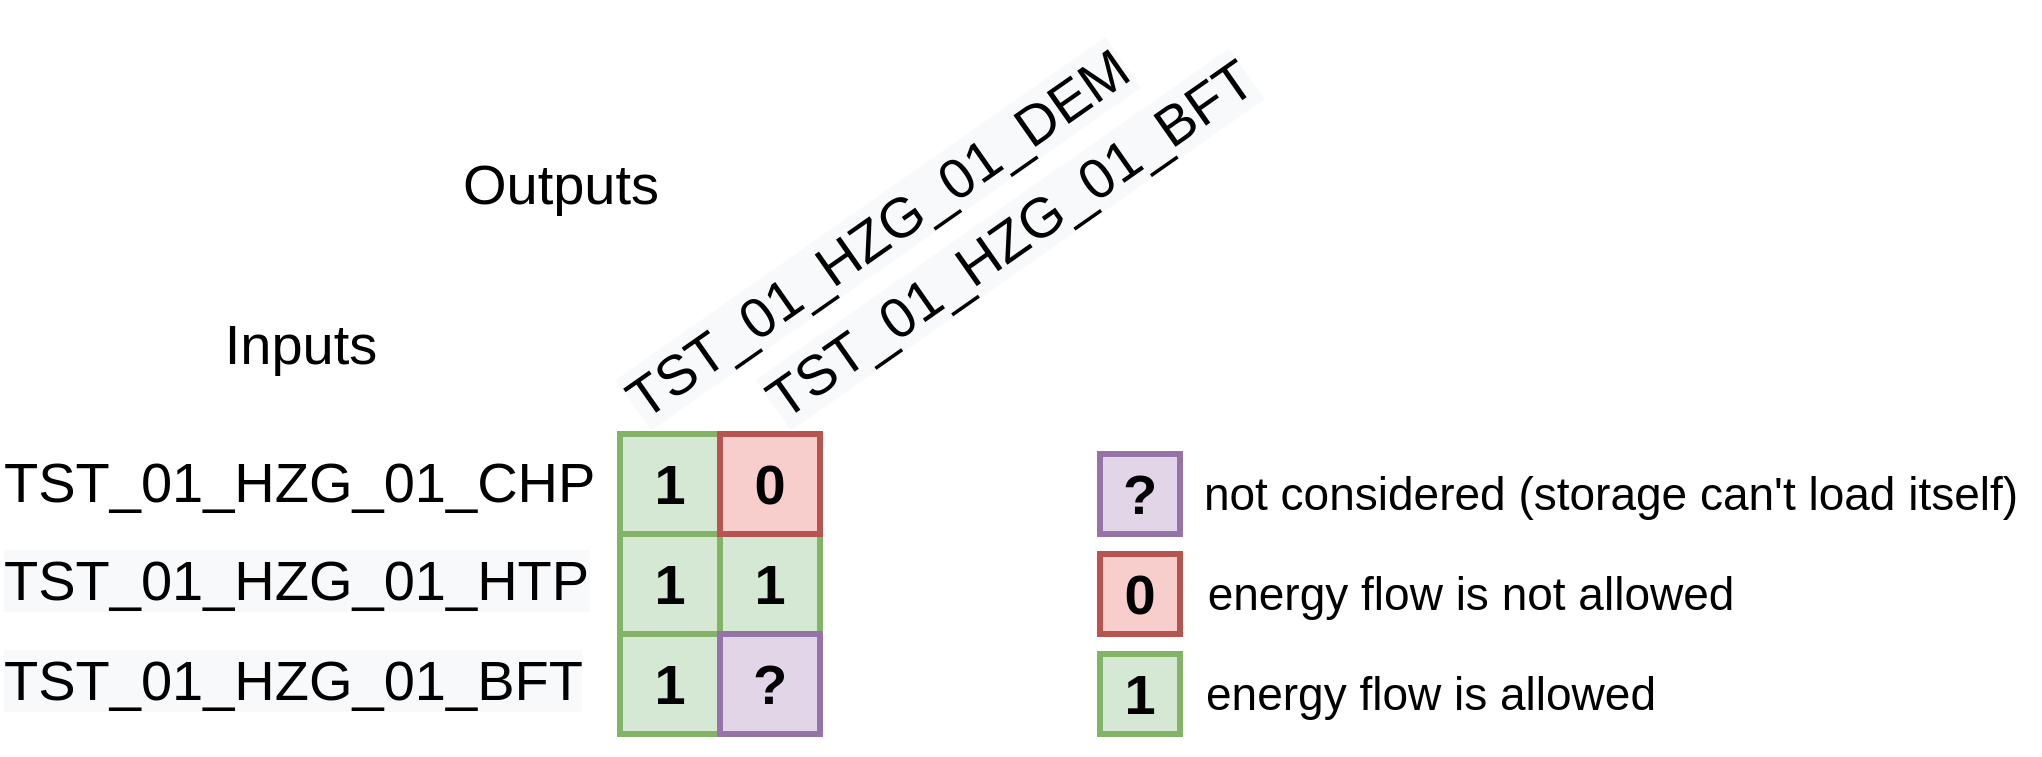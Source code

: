 <mxfile version="21.3.7" type="device">
  <diagram id="UFKyPsE8ox6_t6vFH-kr" name="Seite-1">
    <mxGraphModel dx="782" dy="496" grid="1" gridSize="10" guides="1" tooltips="1" connect="1" arrows="1" fold="1" page="1" pageScale="1" pageWidth="1654" pageHeight="1169" math="0" shadow="0">
      <root>
        <mxCell id="0" />
        <mxCell id="1" parent="0" />
        <mxCell id="AfluPnDhN3ySQKmKgDzS-27" value="1" style="whiteSpace=wrap;html=1;aspect=fixed;strokeWidth=3;fontSize=28;fontStyle=1;fillColor=#d5e8d4;strokeColor=#82b366;" parent="1" vertex="1">
          <mxGeometry x="400" y="290" width="50" height="50" as="geometry" />
        </mxCell>
        <mxCell id="AfluPnDhN3ySQKmKgDzS-28" value="1" style="whiteSpace=wrap;html=1;aspect=fixed;strokeWidth=3;fontSize=28;fontStyle=1;fillColor=#d5e8d4;strokeColor=#82b366;" parent="1" vertex="1">
          <mxGeometry x="400" y="340" width="50" height="50" as="geometry" />
        </mxCell>
        <mxCell id="AfluPnDhN3ySQKmKgDzS-29" value="1" style="whiteSpace=wrap;html=1;aspect=fixed;strokeWidth=3;fontSize=28;fontStyle=1;fillColor=#d5e8d4;strokeColor=#82b366;" parent="1" vertex="1">
          <mxGeometry x="400" y="390" width="50" height="50" as="geometry" />
        </mxCell>
        <mxCell id="AfluPnDhN3ySQKmKgDzS-30" value="1" style="whiteSpace=wrap;html=1;aspect=fixed;strokeWidth=3;fontSize=28;fontStyle=1;fillColor=#d5e8d4;strokeColor=#82b366;" parent="1" vertex="1">
          <mxGeometry x="450" y="340" width="50" height="50" as="geometry" />
        </mxCell>
        <mxCell id="AfluPnDhN3ySQKmKgDzS-31" value="0" style="whiteSpace=wrap;html=1;aspect=fixed;strokeWidth=3;fontSize=28;fontStyle=1;fillColor=#f8cecc;strokeColor=#b85450;" parent="1" vertex="1">
          <mxGeometry x="450" y="290" width="50" height="50" as="geometry" />
        </mxCell>
        <mxCell id="AfluPnDhN3ySQKmKgDzS-32" value="?" style="whiteSpace=wrap;html=1;aspect=fixed;strokeWidth=3;fontSize=28;fontStyle=1;fillColor=#e1d5e7;strokeColor=#9673a6;" parent="1" vertex="1">
          <mxGeometry x="450" y="390" width="50" height="50" as="geometry" />
        </mxCell>
        <mxCell id="AfluPnDhN3ySQKmKgDzS-34" value="TST_01_HZG_01_CHP&lt;br&gt;" style="text;whiteSpace=wrap;html=1;fontSize=28;spacing=2;spacingBottom=-1;spacingTop=1;" parent="1" vertex="1">
          <mxGeometry x="90" y="290" width="310" height="120" as="geometry" />
        </mxCell>
        <mxCell id="AfluPnDhN3ySQKmKgDzS-35" value="&lt;span style=&quot;color: rgb(0, 0, 0); font-family: Helvetica; font-size: 28px; font-style: normal; font-variant-ligatures: normal; font-variant-caps: normal; font-weight: 400; letter-spacing: normal; orphans: 2; text-align: left; text-indent: 0px; text-transform: none; widows: 2; word-spacing: 0px; -webkit-text-stroke-width: 0px; background-color: rgb(248, 249, 250); text-decoration-thickness: initial; text-decoration-style: initial; text-decoration-color: initial; float: none; display: inline !important;&quot;&gt;TST_01_HZG_01_HTP&lt;/span&gt;&lt;br style=&quot;color: rgb(0, 0, 0); font-family: Helvetica; font-size: 28px; font-style: normal; font-variant-ligatures: normal; font-variant-caps: normal; font-weight: 400; letter-spacing: normal; orphans: 2; text-align: left; text-indent: 0px; text-transform: none; widows: 2; word-spacing: 0px; -webkit-text-stroke-width: 0px; background-color: rgb(248, 249, 250); text-decoration-thickness: initial; text-decoration-style: initial; text-decoration-color: initial;&quot;&gt;" style="text;whiteSpace=wrap;html=1;fontSize=28;rotation=0;" parent="1" vertex="1">
          <mxGeometry x="90" y="340" width="330" height="60" as="geometry" />
        </mxCell>
        <mxCell id="AfluPnDhN3ySQKmKgDzS-36" value="&lt;span style=&quot;color: rgb(0, 0, 0); font-family: Helvetica; font-size: 28px; font-style: normal; font-variant-ligatures: normal; font-variant-caps: normal; font-weight: 400; letter-spacing: normal; orphans: 2; text-align: left; text-indent: 0px; text-transform: none; widows: 2; word-spacing: 0px; -webkit-text-stroke-width: 0px; background-color: rgb(248, 249, 250); text-decoration-thickness: initial; text-decoration-style: initial; text-decoration-color: initial; float: none; display: inline !important;&quot;&gt;TST_01_HZG_01_BFT&lt;/span&gt;" style="text;whiteSpace=wrap;html=1;fontSize=28;" parent="1" vertex="1">
          <mxGeometry x="90" y="390" width="320" height="60" as="geometry" />
        </mxCell>
        <mxCell id="AfluPnDhN3ySQKmKgDzS-40" value="&lt;span style=&quot;color: rgb(0, 0, 0); font-size: 28px; font-style: normal; font-variant-ligatures: normal; font-variant-caps: normal; font-weight: 400; letter-spacing: normal; orphans: 2; text-align: left; text-indent: 0px; text-transform: none; widows: 2; word-spacing: 0px; -webkit-text-stroke-width: 0px; background-color: rgb(248, 249, 250); text-decoration-thickness: initial; text-decoration-style: initial; text-decoration-color: initial; float: none; display: inline !important;&quot;&gt;TST_01_HZG_01_DEM&lt;/span&gt;" style="text;whiteSpace=wrap;html=1;fontSize=28;rotation=-35;" parent="1" vertex="1">
          <mxGeometry x="380" y="160" width="320" height="60" as="geometry" />
        </mxCell>
        <mxCell id="AfluPnDhN3ySQKmKgDzS-41" value="&lt;span style=&quot;color: rgb(0, 0, 0); font-size: 28px; font-style: normal; font-variant-ligatures: normal; font-variant-caps: normal; font-weight: 400; letter-spacing: normal; orphans: 2; text-align: left; text-indent: 0px; text-transform: none; widows: 2; word-spacing: 0px; -webkit-text-stroke-width: 0px; background-color: rgb(248, 249, 250); text-decoration-thickness: initial; text-decoration-style: initial; text-decoration-color: initial; float: none; display: inline !important;&quot;&gt;TST_01_HZG_01_BFT&lt;/span&gt;" style="text;whiteSpace=wrap;html=1;fontSize=28;rotation=-35;" parent="1" vertex="1">
          <mxGeometry x="450" y="160" width="320" height="60" as="geometry" />
        </mxCell>
        <mxCell id="AfluPnDhN3ySQKmKgDzS-44" value="0" style="whiteSpace=wrap;html=1;aspect=fixed;strokeWidth=3;fontSize=28;fontStyle=1;fillColor=#f8cecc;strokeColor=#b85450;" parent="1" vertex="1">
          <mxGeometry x="640" y="350" width="40" height="40" as="geometry" />
        </mxCell>
        <mxCell id="AfluPnDhN3ySQKmKgDzS-45" value="1" style="whiteSpace=wrap;html=1;aspect=fixed;strokeWidth=3;fontSize=28;fontStyle=1;fillColor=#d5e8d4;strokeColor=#82b366;" parent="1" vertex="1">
          <mxGeometry x="640" y="400" width="40" height="40" as="geometry" />
        </mxCell>
        <mxCell id="AfluPnDhN3ySQKmKgDzS-47" value="energy flow is not allowed" style="text;html=1;align=center;verticalAlign=middle;resizable=0;points=[];autosize=1;strokeColor=none;fillColor=none;fontSize=23;fontFamily=Helvetica;" parent="1" vertex="1">
          <mxGeometry x="680" y="350" width="290" height="40" as="geometry" />
        </mxCell>
        <mxCell id="AfluPnDhN3ySQKmKgDzS-48" value="energy flow is allowed" style="text;html=1;align=center;verticalAlign=middle;resizable=0;points=[];autosize=1;strokeColor=none;fillColor=none;fontSize=23;fontFamily=Helvetica;" parent="1" vertex="1">
          <mxGeometry x="680" y="400" width="250" height="40" as="geometry" />
        </mxCell>
        <mxCell id="AfluPnDhN3ySQKmKgDzS-49" value="Inputs" style="text;html=1;align=center;verticalAlign=middle;resizable=0;points=[];autosize=1;strokeColor=none;fillColor=none;fontSize=28;fontFamily=Helvetica;" parent="1" vertex="1">
          <mxGeometry x="190" y="220" width="100" height="50" as="geometry" />
        </mxCell>
        <mxCell id="AfluPnDhN3ySQKmKgDzS-50" value="Outputs" style="text;html=1;align=center;verticalAlign=middle;resizable=0;points=[];autosize=1;strokeColor=none;fillColor=none;fontSize=28;fontFamily=Helvetica;" parent="1" vertex="1">
          <mxGeometry x="310" y="140" width="120" height="50" as="geometry" />
        </mxCell>
        <mxCell id="DGySjP2ImECEKqbaZ39I-1" value="?" style="whiteSpace=wrap;html=1;aspect=fixed;strokeWidth=3;fontSize=28;fontStyle=1;fillColor=#e1d5e7;strokeColor=#9673a6;" parent="1" vertex="1">
          <mxGeometry x="640" y="300" width="40" height="40" as="geometry" />
        </mxCell>
        <mxCell id="DGySjP2ImECEKqbaZ39I-2" value="not considered (storage can&#39;t load itself)" style="text;html=1;align=center;verticalAlign=middle;resizable=0;points=[];autosize=1;strokeColor=none;fillColor=none;fontSize=23;fontFamily=Helvetica;" parent="1" vertex="1">
          <mxGeometry x="680" y="300" width="430" height="40" as="geometry" />
        </mxCell>
      </root>
    </mxGraphModel>
  </diagram>
</mxfile>
